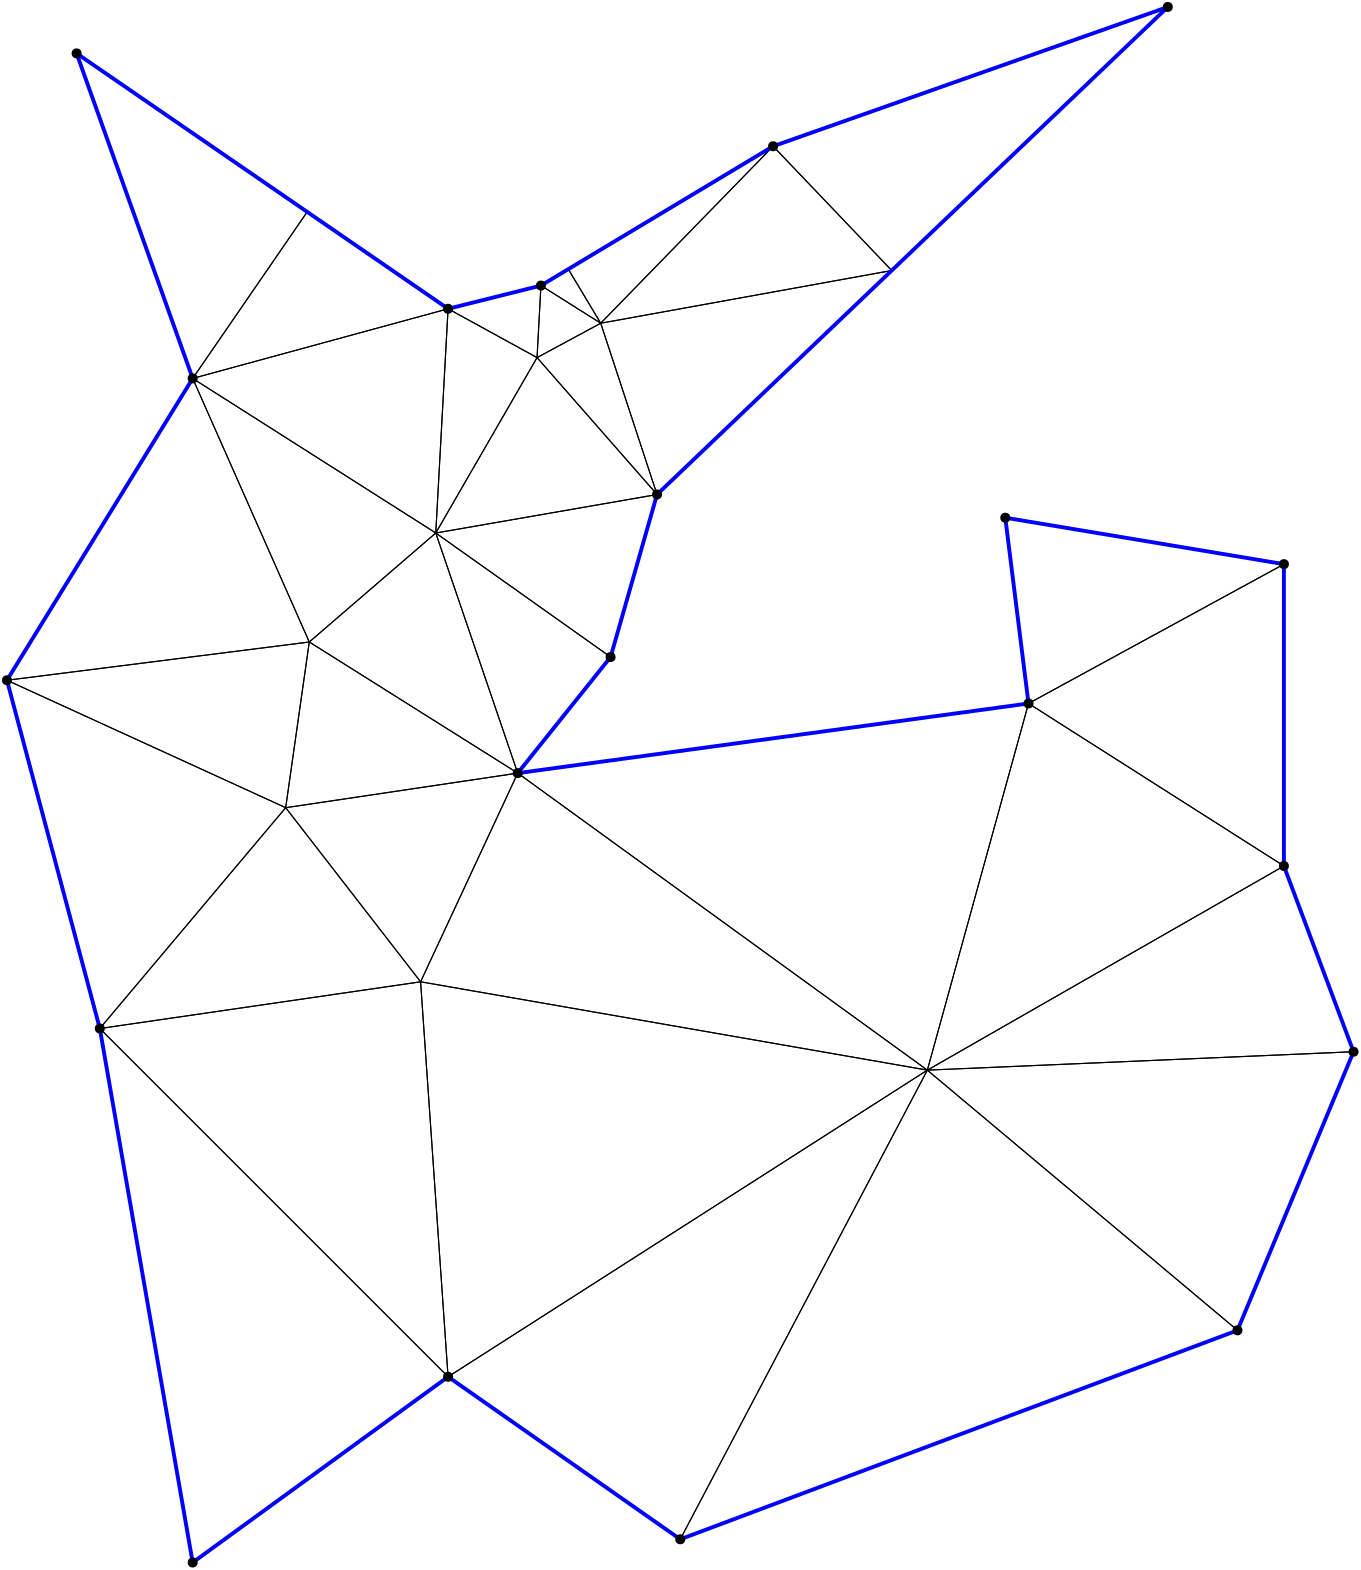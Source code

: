 <?xml version="1.0"?>
<!DOCTYPE ipe SYSTEM "ipe.dtd">
<ipe version="70218" creator="Ipe 7.2.24">
<info created="D:20221020151441" modified="D:20221020151441"/>
<ipestyle name="basic">
<symbol name="mark/disk(sx)" transformations="translations">
<path fill="sym-stroke">
0.6 0 0 0.6 0 0 e
</path>
</symbol>
<anglesize name="22.5 deg" value="22.5"/>
<anglesize name="30 deg" value="30"/>
<anglesize name="45 deg" value="45"/>
<anglesize name="60 deg" value="60"/>
<anglesize name="90 deg" value="90"/>
<arrowsize name="large" value="10"/>
<arrowsize name="small" value="5"/>
<arrowsize name="tiny" value="3"/>
<color name="blue" value="0 0 1"/>
<color name="gray" value="0.745"/>
<color name="green" value="0 1 0"/>
<color name="red" value="1 0 0"/>
<color name="pink" value="1 0.753 0.796"/>
<pen name="heavier" value="0.8"/>
<pen name="fat" value="1.4"/>
<pen name="ultrafat" value="2"/>
<gridsize name="16 pts (~6 mm)" value="16"/>
<gridsize name="32 pts (~12 mm)" value="32"/>
<gridsize name="4 pts" value="4"/>
<gridsize name="8 pts (~3 mm)" value="8"/>
<opacity name="10%" value="0.1"/>
<opacity name="25%" value="0.25"/>
<opacity name="50%" value="0.5"/>
<opacity name="75%" value="0.75"/>
<symbolsize name="large" value="5"/>
<symbolsize name="small" value="2"/>
<symbolsize name="tiny" value="1.1"/>
<textsize name="huge" value="\huge"/>
<textsize name="large" value="\large"/>
<textsize name="small" value="\small"/>
<textsize name="tiny" value="	iny"/>
<tiling name="falling" angle="-60" step="4" width="1"/>
<tiling name="rising" angle="30" step="4" width="1"/>
</ipestyle>
<page>
<layer name="hull"/>
<layer name="constraints"/>
<layer name="triangulation"/>
<layer name="obtuse"/>
<layer name="blub"/>
<layer name="problems"/>
<view layers="hull constraints triangulation obtuse blub" active="triangulation"/>
<path layer="triangulation" stroke="black">
458.985 355.582 m 
347.342 449.251 l 
</path>
<path layer="triangulation" stroke="black">
347.342 449.251 m 
258.388 280.358 l 
</path>
<path layer="triangulation" stroke="black">
258.388 280.358 m 
458.985 355.582 l 
</path>
<path layer="triangulation" stroke="black">
49.4328 464.239 m 
82.8657 272 l 
</path>
<path layer="triangulation" stroke="black">
82.8657 272 m 
174.806 338.866 l 
</path>
<path layer="triangulation" stroke="black">
174.806 338.866 m 
49.4328 464.239 l 
</path>
<path layer="triangulation" stroke="black">
475.701 522.746 m 
383.761 581.254 l 
</path>
<path layer="triangulation" stroke="black">
383.761 581.254 m 
347.342 449.251 l 
</path>
<path layer="triangulation" stroke="black">
347.342 449.251 m 
475.701 522.746 l 
</path>
<path layer="triangulation" stroke="black">
124.84 603.383 m 
16 589.612 l 
</path>
<path layer="triangulation" stroke="black">
16 589.612 m 
116.346 543.732 l 
</path>
<path layer="triangulation" stroke="black">
116.346 543.732 m 
124.84 603.383 l 
</path>
<path layer="triangulation" stroke="black">
206.836 705.759 m 
229.757 718.145 l 
</path>
<path layer="triangulation" stroke="black">
229.757 718.145 m 
208.239 731.701 l 
</path>
<path layer="triangulation" stroke="black">
208.239 731.701 m 
206.836 705.759 l 
</path>
<path layer="triangulation" stroke="black">
164.912 481.05 m 
49.4328 464.239 l 
</path>
<path layer="triangulation" stroke="black">
49.4328 464.239 m 
174.806 338.866 l 
</path>
<path layer="triangulation" stroke="black">
174.806 338.866 m 
164.912 481.05 l 
</path>
<path layer="triangulation" stroke="black">
164.912 481.05 m 
116.346 543.732 l 
</path>
<path layer="triangulation" stroke="black">
116.346 543.732 m 
49.4328 464.239 l 
</path>
<path layer="triangulation" stroke="black">
49.4328 464.239 m 
164.912 481.05 l 
</path>
<path layer="triangulation" stroke="black">
124.08 758.217 m 
82.8657 698.269 l 
</path>
<path layer="triangulation" stroke="black">
82.8657 698.269 m 
174.806 723.343 l 
</path>
<path layer="triangulation" stroke="black">
174.806 723.343 m 
124.08 758.217 l 
</path>
<path layer="triangulation" stroke="black">
250.03 656.478 m 
170.377 642.621 l 
</path>
<path layer="triangulation" stroke="black">
170.377 642.621 m 
233.313 597.97 l 
</path>
<path layer="triangulation" stroke="black">
233.313 597.97 m 
250.03 656.478 l 
</path>
<path layer="triangulation" stroke="black">
229.757 718.145 m 
218.081 737.607 l 
</path>
<path layer="triangulation" stroke="black">
218.081 737.607 m 
208.239 731.701 l 
</path>
<path layer="triangulation" stroke="black">
208.239 731.701 m 
229.757 718.145 l 
</path>
<path layer="triangulation" stroke="black">
170.377 642.621 m 
82.8657 698.269 l 
</path>
<path layer="triangulation" stroke="black">
82.8657 698.269 m 
124.84 603.383 l 
</path>
<path layer="triangulation" stroke="black">
124.84 603.383 m 
170.377 642.621 l 
</path>
<path layer="triangulation" stroke="black">
475.701 631.403 m 
375.403 648.119 l 
</path>
<path layer="triangulation" stroke="black">
375.403 648.119 m 
383.761 581.254 l 
</path>
<path layer="triangulation" stroke="black">
383.761 581.254 m 
475.701 631.403 l 
</path>
<path layer="triangulation" stroke="black">
206.836 705.759 m 
250.03 656.478 l 
</path>
<path layer="triangulation" stroke="black">
250.03 656.478 m 
229.757 718.145 l 
</path>
<path layer="triangulation" stroke="black">
229.757 718.145 m 
206.836 705.759 l 
</path>
<path layer="triangulation" stroke="black">
164.912 481.05 m 
347.342 449.251 l 
</path>
<path layer="triangulation" stroke="black">
347.342 449.251 m 
199.881 556.179 l 
</path>
<path layer="triangulation" stroke="black">
199.881 556.179 m 
164.912 481.05 l 
</path>
<path layer="triangulation" stroke="black">
475.701 522.746 m 
347.342 449.251 l 
</path>
<path layer="triangulation" stroke="black">
347.342 449.251 m 
500.776 455.881 l 
</path>
<path layer="triangulation" stroke="black">
500.776 455.881 m 
475.701 522.746 l 
</path>
<path layer="triangulation" stroke="black">
475.701 631.403 m 
383.761 581.254 l 
</path>
<path layer="triangulation" stroke="black">
383.761 581.254 m 
475.701 522.746 l 
</path>
<path layer="triangulation" stroke="black">
475.701 522.746 m 
475.701 631.403 l 
</path>
<path layer="triangulation" stroke="black">
124.84 603.383 m 
116.346 543.732 l 
</path>
<path layer="triangulation" stroke="black">
116.346 543.732 m 
199.881 556.179 l 
</path>
<path layer="triangulation" stroke="black">
199.881 556.179 m 
124.84 603.383 l 
</path>
<path layer="triangulation" stroke="black">
16 589.612 m 
49.4328 464.239 l 
</path>
<path layer="triangulation" stroke="black">
49.4328 464.239 m 
116.346 543.732 l 
</path>
<path layer="triangulation" stroke="black">
116.346 543.732 m 
16 589.612 l 
</path>
<path layer="triangulation" stroke="black">
258.388 280.358 m 
347.342 449.251 l 
</path>
<path layer="triangulation" stroke="black">
347.342 449.251 m 
174.806 338.866 l 
</path>
<path layer="triangulation" stroke="black">
174.806 338.866 m 
258.388 280.358 l 
</path>
<path layer="triangulation" stroke="black">
199.881 556.179 m 
116.346 543.732 l 
</path>
<path layer="triangulation" stroke="black">
116.346 543.732 m 
164.912 481.05 l 
</path>
<path layer="triangulation" stroke="black">
164.912 481.05 m 
199.881 556.179 l 
</path>
<path layer="triangulation" stroke="black">
233.313 597.97 m 
170.377 642.621 l 
</path>
<path layer="triangulation" stroke="black">
170.377 642.621 m 
199.881 556.179 l 
</path>
<path layer="triangulation" stroke="black">
199.881 556.179 m 
233.313 597.97 l 
</path>
<path layer="triangulation" stroke="black">
82.8657 698.269 m 
16 589.612 l 
</path>
<path layer="triangulation" stroke="black">
16 589.612 m 
124.84 603.383 l 
</path>
<path layer="triangulation" stroke="black">
124.84 603.383 m 
82.8657 698.269 l 
</path>
<path layer="triangulation" stroke="black">
82.8657 698.269 m 
170.377 642.621 l 
</path>
<path layer="triangulation" stroke="black">
170.377 642.621 m 
174.806 723.343 l 
</path>
<path layer="triangulation" stroke="black">
174.806 723.343 m 
82.8657 698.269 l 
</path>
<path layer="triangulation" stroke="black">
124.84 603.383 m 
199.881 556.179 l 
</path>
<path layer="triangulation" stroke="black">
199.881 556.179 m 
170.377 642.621 l 
</path>
<path layer="triangulation" stroke="black">
170.377 642.621 m 
124.84 603.383 l 
</path>
<path layer="triangulation" stroke="black">
41.0746 815.284 m 
82.8657 698.269 l 
</path>
<path layer="triangulation" stroke="black">
82.8657 698.269 m 
124.08 758.217 l 
</path>
<path layer="triangulation" stroke="black">
124.08 758.217 m 
41.0746 815.284 l 
</path>
<path layer="triangulation" stroke="black">
433.91 832 m 
291.821 781.851 l 
</path>
<path layer="triangulation" stroke="black">
291.821 781.851 m 
334.516 737.123 l 
</path>
<path layer="triangulation" stroke="black">
334.516 737.123 m 
433.91 832 l 
</path>
<path layer="triangulation" stroke="black">
174.806 723.343 m 
206.836 705.759 l 
</path>
<path layer="triangulation" stroke="black">
206.836 705.759 m 
208.239 731.701 l 
</path>
<path layer="triangulation" stroke="black">
208.239 731.701 m 
174.806 723.343 l 
</path>
<path layer="triangulation" stroke="black">
229.757 718.145 m 
291.821 781.851 l 
</path>
<path layer="triangulation" stroke="black">
291.821 781.851 m 
218.081 737.607 l 
</path>
<path layer="triangulation" stroke="black">
218.081 737.607 m 
229.757 718.145 l 
</path>
<path layer="triangulation" stroke="black">
334.516 737.123 m 
229.757 718.145 l 
</path>
<path layer="triangulation" stroke="black">
229.757 718.145 m 
250.03 656.478 l 
</path>
<path layer="triangulation" stroke="black">
250.03 656.478 m 
334.516 737.123 l 
</path>
<path layer="triangulation" stroke="black">
334.516 737.123 m 
291.821 781.851 l 
</path>
<path layer="triangulation" stroke="black">
291.821 781.851 m 
229.757 718.145 l 
</path>
<path layer="triangulation" stroke="black">
229.757 718.145 m 
334.516 737.123 l 
</path>
<path layer="triangulation" stroke="black">
170.377 642.621 m 
206.836 705.759 l 
</path>
<path layer="triangulation" stroke="black">
206.836 705.759 m 
174.806 723.343 l 
</path>
<path layer="triangulation" stroke="black">
174.806 723.343 m 
170.377 642.621 l 
</path>
<path layer="triangulation" stroke="black">
170.377 642.621 m 
250.03 656.478 l 
</path>
<path layer="triangulation" stroke="black">
250.03 656.478 m 
206.836 705.759 l 
</path>
<path layer="triangulation" stroke="black">
206.836 705.759 m 
170.377 642.621 l 
</path>
<path layer="triangulation" stroke="black">
174.806 338.866 m 
347.342 449.251 l 
</path>
<path layer="triangulation" stroke="black">
347.342 449.251 m 
164.912 481.05 l 
</path>
<path layer="triangulation" stroke="black">
164.912 481.05 m 
174.806 338.866 l 
</path>
<path layer="triangulation" stroke="black">
458.985 355.582 m 
500.776 455.881 l 
</path>
<path layer="triangulation" stroke="black">
500.776 455.881 m 
347.342 449.251 l 
</path>
<path layer="triangulation" stroke="black">
347.342 449.251 m 
458.985 355.582 l 
</path>
<path layer="triangulation" stroke="black">
383.761 581.254 m 
199.881 556.179 l 
</path>
<path layer="triangulation" stroke="black">
199.881 556.179 m 
347.342 449.251 l 
</path>
<path layer="triangulation" stroke="black">
347.342 449.251 m 
383.761 581.254 l 
</path>
<path layer="hull" stroke="blue" pen="fat">
375.403 648.119 m 
383.761 581.254 l 
</path>
<path layer="hull" stroke="blue" pen="fat">
383.761 581.254 m 
199.881 556.179 l 
</path>
<path layer="hull" stroke="blue" pen="fat">
199.881 556.179 m 
233.313 597.97 l 
</path>
<path layer="hull" stroke="blue" pen="fat">
233.313 597.97 m 
250.03 656.478 l 
</path>
<path layer="hull" stroke="blue" pen="fat">
250.03 656.478 m 
433.91 832 l 
</path>
<path layer="hull" stroke="blue" pen="fat">
433.91 832 m 
291.821 781.851 l 
</path>
<path layer="hull" stroke="blue" pen="fat">
291.821 781.851 m 
208.239 731.701 l 
</path>
<path layer="hull" stroke="blue" pen="fat">
208.239 731.701 m 
174.806 723.343 l 
</path>
<path layer="hull" stroke="blue" pen="fat">
174.806 723.343 m 
41.0746 815.284 l 
</path>
<path layer="hull" stroke="blue" pen="fat">
41.0746 815.284 m 
82.8657 698.269 l 
</path>
<path layer="hull" stroke="blue" pen="fat">
82.8657 698.269 m 
16 589.612 l 
</path>
<path layer="hull" stroke="blue" pen="fat">
16 589.612 m 
49.4328 464.239 l 
</path>
<path layer="hull" stroke="blue" pen="fat">
49.4328 464.239 m 
82.8657 272 l 
</path>
<path layer="hull" stroke="blue" pen="fat">
82.8657 272 m 
174.806 338.866 l 
</path>
<path layer="hull" stroke="blue" pen="fat">
174.806 338.866 m 
258.388 280.358 l 
</path>
<path layer="hull" stroke="blue" pen="fat">
258.388 280.358 m 
458.985 355.582 l 
</path>
<path layer="hull" stroke="blue" pen="fat">
458.985 355.582 m 
500.776 455.881 l 
</path>
<path layer="hull" stroke="blue" pen="fat">
500.776 455.881 m 
475.701 522.746 l 
</path>
<path layer="hull" stroke="blue" pen="fat">
475.701 522.746 m 
475.701 631.403 l 
</path>
<path layer="hull" stroke="blue" pen="fat">
475.701 631.403 m 
375.403 648.119 l 
</path>
<use layer="points" name="mark/disk(sx)" pos="375.403 648.119" size="normal" stroke="black"/>
<use layer="points" name="mark/disk(sx)" pos="383.761 581.254" size="normal" stroke="black"/>
<use layer="points" name="mark/disk(sx)" pos="199.881 556.179" size="normal" stroke="black"/>
<use layer="points" name="mark/disk(sx)" pos="233.313 597.97" size="normal" stroke="black"/>
<use layer="points" name="mark/disk(sx)" pos="250.03 656.478" size="normal" stroke="black"/>
<use layer="points" name="mark/disk(sx)" pos="433.91 832" size="normal" stroke="black"/>
<use layer="points" name="mark/disk(sx)" pos="291.821 781.851" size="normal" stroke="black"/>
<use layer="points" name="mark/disk(sx)" pos="208.239 731.701" size="normal" stroke="black"/>
<use layer="points" name="mark/disk(sx)" pos="174.806 723.343" size="normal" stroke="black"/>
<use layer="points" name="mark/disk(sx)" pos="41.0746 815.284" size="normal" stroke="black"/>
<use layer="points" name="mark/disk(sx)" pos="82.8657 698.269" size="normal" stroke="black"/>
<use layer="points" name="mark/disk(sx)" pos="16 589.612" size="normal" stroke="black"/>
<use layer="points" name="mark/disk(sx)" pos="49.4328 464.239" size="normal" stroke="black"/>
<use layer="points" name="mark/disk(sx)" pos="82.8657 272" size="normal" stroke="black"/>
<use layer="points" name="mark/disk(sx)" pos="174.806 338.866" size="normal" stroke="black"/>
<use layer="points" name="mark/disk(sx)" pos="258.388 280.358" size="normal" stroke="black"/>
<use layer="points" name="mark/disk(sx)" pos="458.985 355.582" size="normal" stroke="black"/>
<use layer="points" name="mark/disk(sx)" pos="500.776 455.881" size="normal" stroke="black"/>
<use layer="points" name="mark/disk(sx)" pos="475.701 522.746" size="normal" stroke="black"/>
<use layer="points" name="mark/disk(sx)" pos="475.701 631.403" size="normal" stroke="black"/>
</page>
</ipe>
